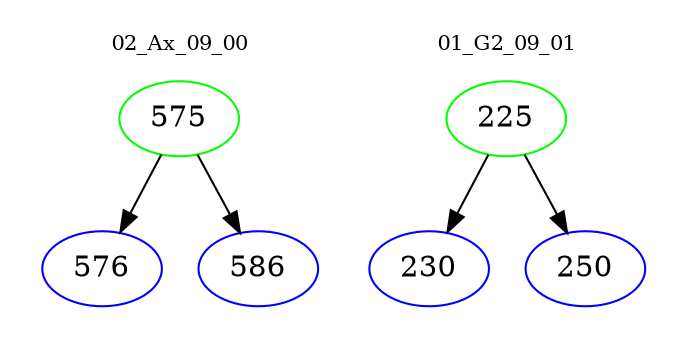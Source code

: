 digraph{
subgraph cluster_0 {
color = white
label = "02_Ax_09_00";
fontsize=10;
T0_575 [label="575", color="green"]
T0_575 -> T0_576 [color="black"]
T0_576 [label="576", color="blue"]
T0_575 -> T0_586 [color="black"]
T0_586 [label="586", color="blue"]
}
subgraph cluster_1 {
color = white
label = "01_G2_09_01";
fontsize=10;
T1_225 [label="225", color="green"]
T1_225 -> T1_230 [color="black"]
T1_230 [label="230", color="blue"]
T1_225 -> T1_250 [color="black"]
T1_250 [label="250", color="blue"]
}
}
